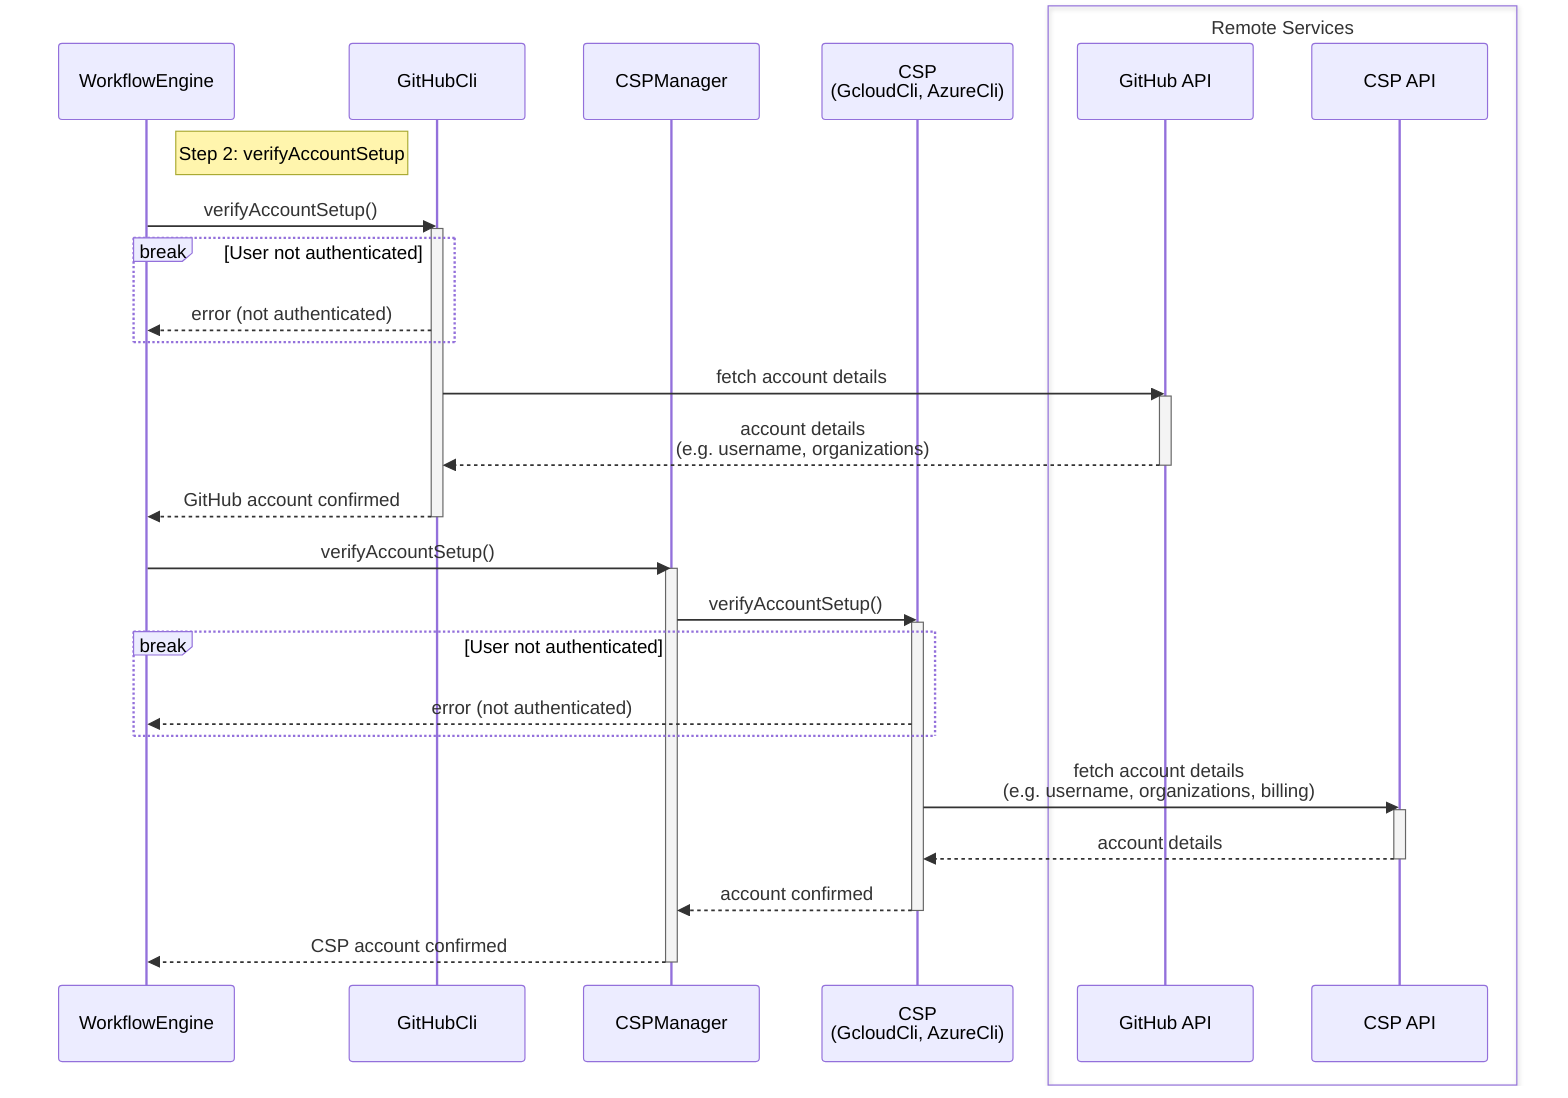 ---
config:
  theme: default
  look: classic
---
sequenceDiagram
    participant WE as WorkflowEngine
    participant GH as GitHubCli
    participant CSP as CSPManager
    participant Provider as CSP<br>(GcloudCli, AzureCli)
    
    box Remote Services
    participant GHAPI as GitHub API
    participant CSPAPI as CSP API
    end

    note right of WE: Step 2: verifyAccountSetup
    
    WE->>GH: verifyAccountSetup()
    activate GH
    break User not authenticated
      GH-->>WE: error (not authenticated)
    end
    GH->>GHAPI: fetch account details
    activate GHAPI
    GHAPI-->>GH: account details<br>(e.g. username, organizations)
    deactivate GHAPI
    GH-->>WE: GitHub account confirmed
    deactivate GH
  
    
    WE->>CSP: verifyAccountSetup()
    activate CSP
    CSP->>Provider: verifyAccountSetup()
    activate Provider
    break User not authenticated
      Provider-->>WE: error (not authenticated)
    end
    Provider->>CSPAPI: fetch account details<br>(e.g. username, organizations, billing)
    activate CSPAPI
    CSPAPI-->>Provider: account details
    deactivate CSPAPI
    Provider-->>CSP: account confirmed
    deactivate Provider
    CSP-->>WE: CSP account confirmed
    deactivate CSP